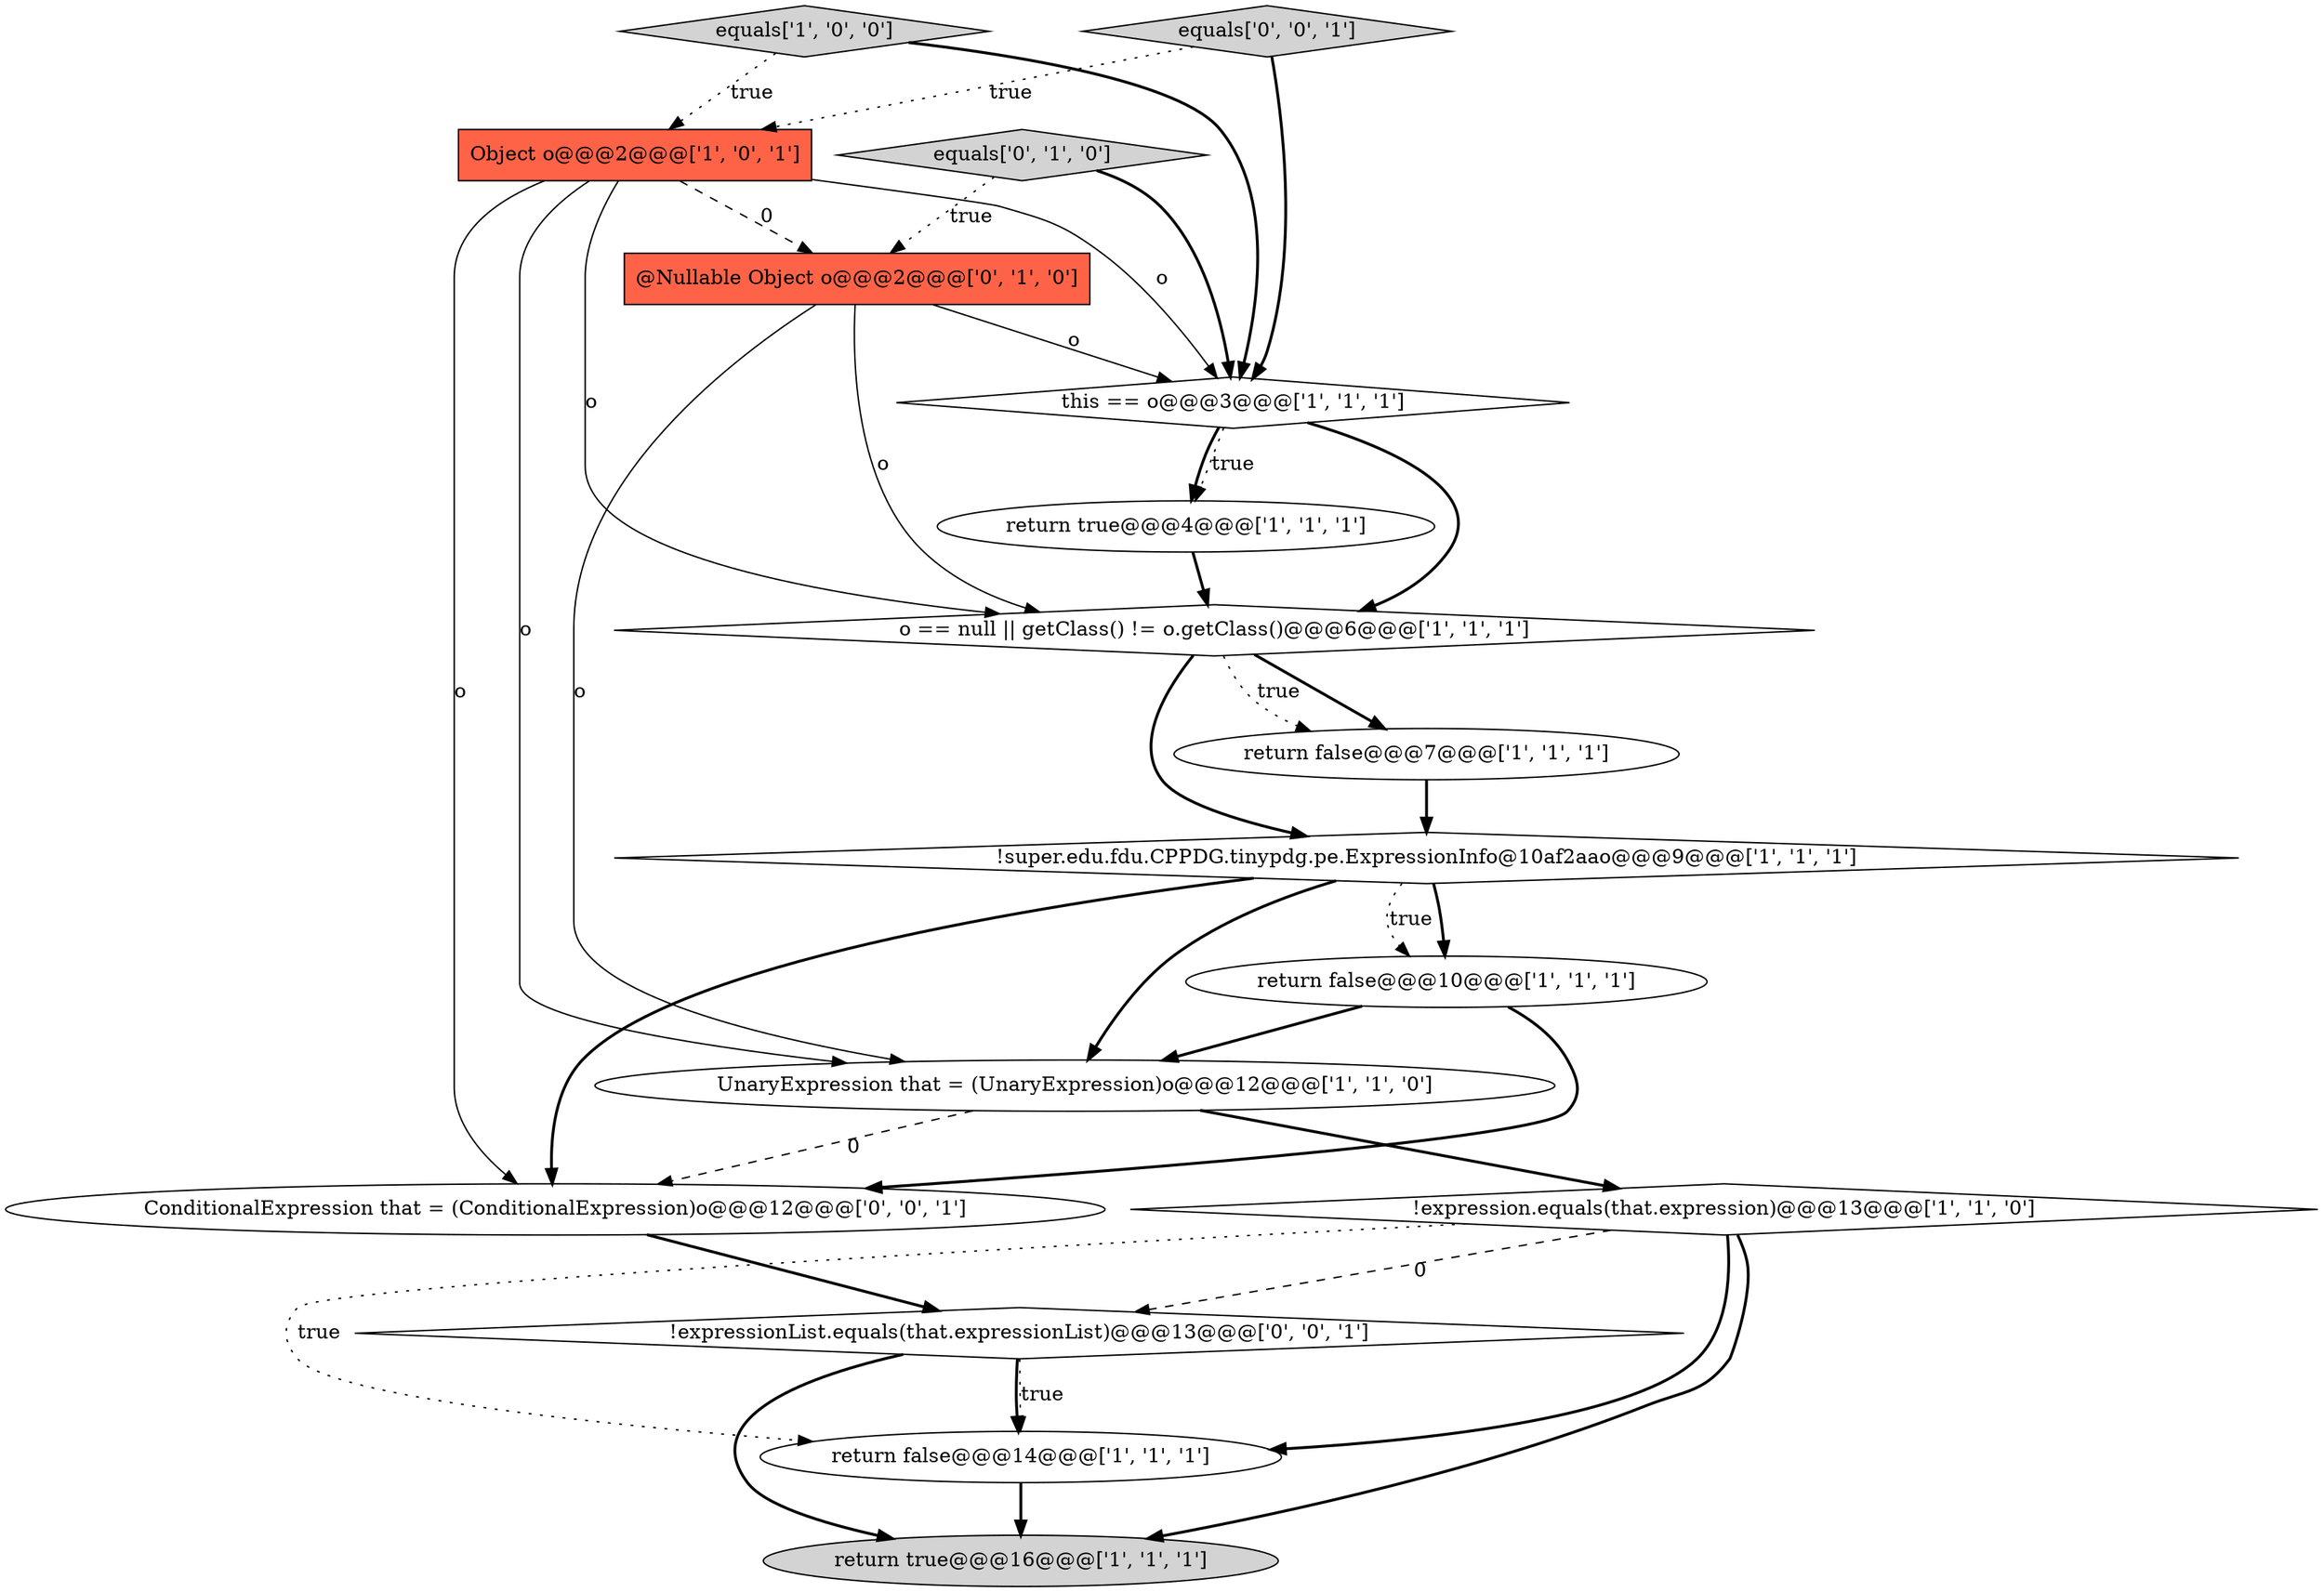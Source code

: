 digraph {
14 [style = filled, label = "!expressionList.equals(that.expressionList)@@@13@@@['0', '0', '1']", fillcolor = white, shape = diamond image = "AAA0AAABBB3BBB"];
12 [style = filled, label = "@Nullable Object o@@@2@@@['0', '1', '0']", fillcolor = tomato, shape = box image = "AAA1AAABBB2BBB"];
10 [style = filled, label = "equals['1', '0', '0']", fillcolor = lightgray, shape = diamond image = "AAA0AAABBB1BBB"];
11 [style = filled, label = "this == o@@@3@@@['1', '1', '1']", fillcolor = white, shape = diamond image = "AAA0AAABBB1BBB"];
2 [style = filled, label = "UnaryExpression that = (UnaryExpression)o@@@12@@@['1', '1', '0']", fillcolor = white, shape = ellipse image = "AAA0AAABBB1BBB"];
3 [style = filled, label = "return false@@@14@@@['1', '1', '1']", fillcolor = white, shape = ellipse image = "AAA0AAABBB1BBB"];
4 [style = filled, label = "return true@@@4@@@['1', '1', '1']", fillcolor = white, shape = ellipse image = "AAA0AAABBB1BBB"];
5 [style = filled, label = "return false@@@10@@@['1', '1', '1']", fillcolor = white, shape = ellipse image = "AAA0AAABBB1BBB"];
16 [style = filled, label = "ConditionalExpression that = (ConditionalExpression)o@@@12@@@['0', '0', '1']", fillcolor = white, shape = ellipse image = "AAA0AAABBB3BBB"];
7 [style = filled, label = "Object o@@@2@@@['1', '0', '1']", fillcolor = tomato, shape = box image = "AAA0AAABBB1BBB"];
0 [style = filled, label = "return true@@@16@@@['1', '1', '1']", fillcolor = lightgray, shape = ellipse image = "AAA0AAABBB1BBB"];
8 [style = filled, label = "return false@@@7@@@['1', '1', '1']", fillcolor = white, shape = ellipse image = "AAA0AAABBB1BBB"];
6 [style = filled, label = "!expression.equals(that.expression)@@@13@@@['1', '1', '0']", fillcolor = white, shape = diamond image = "AAA0AAABBB1BBB"];
15 [style = filled, label = "equals['0', '0', '1']", fillcolor = lightgray, shape = diamond image = "AAA0AAABBB3BBB"];
1 [style = filled, label = "o == null || getClass() != o.getClass()@@@6@@@['1', '1', '1']", fillcolor = white, shape = diamond image = "AAA0AAABBB1BBB"];
9 [style = filled, label = "!super.edu.fdu.CPPDG.tinypdg.pe.ExpressionInfo@10af2aao@@@9@@@['1', '1', '1']", fillcolor = white, shape = diamond image = "AAA0AAABBB1BBB"];
13 [style = filled, label = "equals['0', '1', '0']", fillcolor = lightgray, shape = diamond image = "AAA0AAABBB2BBB"];
14->3 [style = bold, label=""];
6->3 [style = bold, label=""];
1->8 [style = bold, label=""];
12->1 [style = solid, label="o"];
13->12 [style = dotted, label="true"];
11->1 [style = bold, label=""];
9->2 [style = bold, label=""];
2->6 [style = bold, label=""];
11->4 [style = bold, label=""];
7->11 [style = solid, label="o"];
6->0 [style = bold, label=""];
11->4 [style = dotted, label="true"];
6->14 [style = dashed, label="0"];
15->7 [style = dotted, label="true"];
13->11 [style = bold, label=""];
9->16 [style = bold, label=""];
1->9 [style = bold, label=""];
3->0 [style = bold, label=""];
5->16 [style = bold, label=""];
5->2 [style = bold, label=""];
15->11 [style = bold, label=""];
14->0 [style = bold, label=""];
7->16 [style = solid, label="o"];
2->16 [style = dashed, label="0"];
12->2 [style = solid, label="o"];
8->9 [style = bold, label=""];
1->8 [style = dotted, label="true"];
14->3 [style = dotted, label="true"];
7->1 [style = solid, label="o"];
9->5 [style = bold, label=""];
7->12 [style = dashed, label="0"];
16->14 [style = bold, label=""];
4->1 [style = bold, label=""];
6->3 [style = dotted, label="true"];
7->2 [style = solid, label="o"];
12->11 [style = solid, label="o"];
10->7 [style = dotted, label="true"];
10->11 [style = bold, label=""];
9->5 [style = dotted, label="true"];
}
